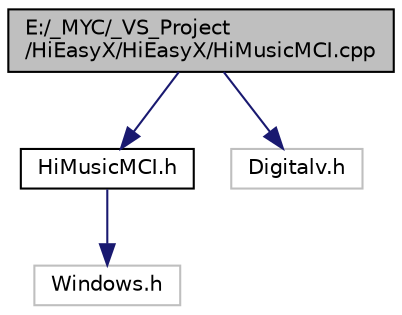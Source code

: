 digraph "E:/_MYC/_VS_Project/HiEasyX/HiEasyX/HiMusicMCI.cpp"
{
 // LATEX_PDF_SIZE
  edge [fontname="Helvetica",fontsize="10",labelfontname="Helvetica",labelfontsize="10"];
  node [fontname="Helvetica",fontsize="10",shape=record];
  Node1 [label="E:/_MYC/_VS_Project\l/HiEasyX/HiEasyX/HiMusicMCI.cpp",height=0.2,width=0.4,color="black", fillcolor="grey75", style="filled", fontcolor="black",tooltip=" "];
  Node1 -> Node2 [color="midnightblue",fontsize="10",style="solid"];
  Node2 [label="HiMusicMCI.h",height=0.2,width=0.4,color="black", fillcolor="white", style="filled",URL="$_hi_music_m_c_i_8h.html",tooltip=" "];
  Node2 -> Node3 [color="midnightblue",fontsize="10",style="solid"];
  Node3 [label="Windows.h",height=0.2,width=0.4,color="grey75", fillcolor="white", style="filled",tooltip=" "];
  Node1 -> Node4 [color="midnightblue",fontsize="10",style="solid"];
  Node4 [label="Digitalv.h",height=0.2,width=0.4,color="grey75", fillcolor="white", style="filled",tooltip=" "];
}
